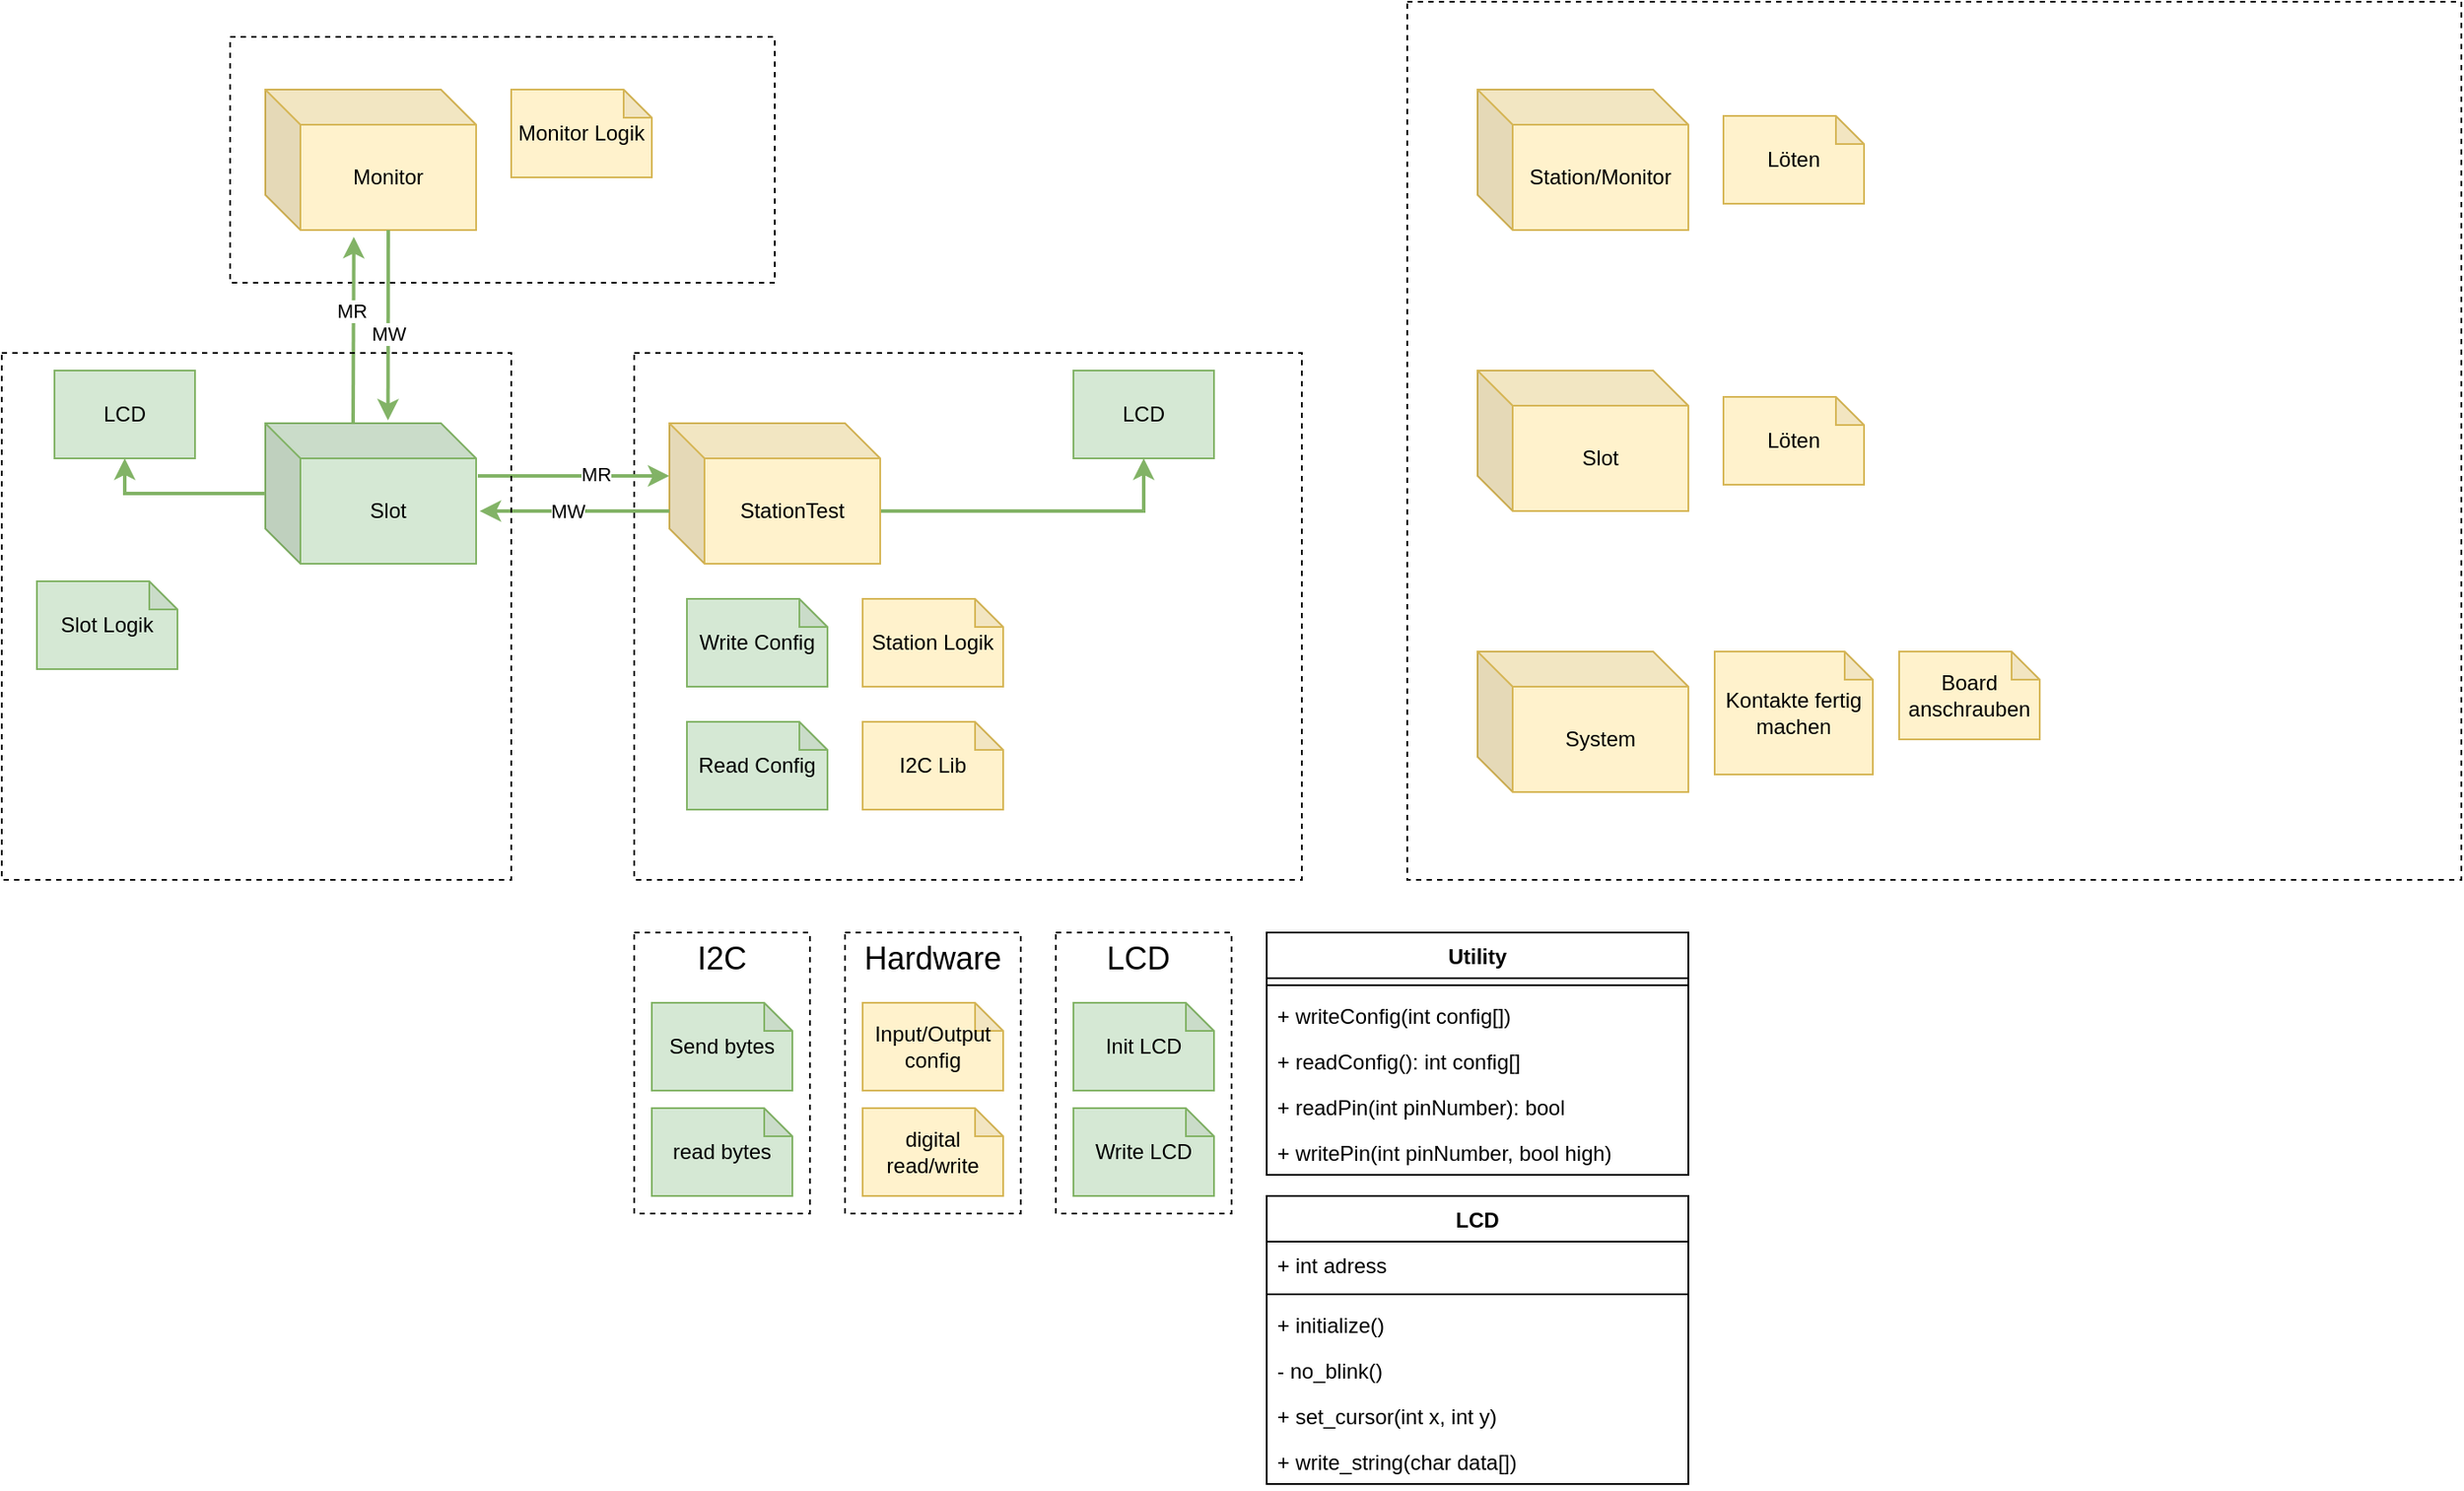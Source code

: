 <mxfile pages="2">
    <diagram id="bFDk07U98qY8neNTBVp-" name="Page-1">
        <mxGraphModel dx="455" dy="742" grid="1" gridSize="10" guides="1" tooltips="1" connect="1" arrows="1" fold="1" page="1" pageScale="1" pageWidth="827" pageHeight="1169" math="0" shadow="0">
            <root>
                <mxCell id="0"/>
                <mxCell id="1" parent="0"/>
                <mxCell id="PJulE_w-saJkIU31V3cU-42" value="" style="rounded=0;whiteSpace=wrap;html=1;dashed=1;strokeWidth=1;fillColor=none;" parent="1" vertex="1">
                    <mxGeometry x="330" y="50" width="310" height="140" as="geometry"/>
                </mxCell>
                <mxCell id="PJulE_w-saJkIU31V3cU-40" value="" style="rounded=0;whiteSpace=wrap;html=1;strokeWidth=1;fillColor=none;dashed=1;" parent="1" vertex="1">
                    <mxGeometry x="560" y="230" width="380" height="300" as="geometry"/>
                </mxCell>
                <mxCell id="PJulE_w-saJkIU31V3cU-32" style="edgeStyle=orthogonalEdgeStyle;rounded=0;orthogonalLoop=1;jettySize=auto;html=1;exitX=0;exitY=0;exitDx=120;exitDy=50;exitPerimeter=0;entryX=0.5;entryY=1;entryDx=0;entryDy=0;strokeWidth=2;fillColor=#d5e8d4;strokeColor=#82b366;" parent="1" source="PJulE_w-saJkIU31V3cU-11" target="PJulE_w-saJkIU31V3cU-31" edge="1">
                    <mxGeometry relative="1" as="geometry"/>
                </mxCell>
                <mxCell id="PJulE_w-saJkIU31V3cU-11" value="StationTest&lt;br&gt;" style="shape=cube;whiteSpace=wrap;html=1;boundedLbl=1;backgroundOutline=1;darkOpacity=0.05;darkOpacity2=0.1;strokeWidth=1;fillColor=#fff2cc;size=20;strokeColor=#d6b656;" parent="1" vertex="1">
                    <mxGeometry x="580" y="270" width="120" height="80" as="geometry"/>
                </mxCell>
                <mxCell id="PJulE_w-saJkIU31V3cU-36" style="edgeStyle=orthogonalEdgeStyle;rounded=0;orthogonalLoop=1;jettySize=auto;html=1;entryX=0.5;entryY=1;entryDx=0;entryDy=0;strokeWidth=2;fillColor=#d5e8d4;strokeColor=#82b366;" parent="1" source="PJulE_w-saJkIU31V3cU-19" target="PJulE_w-saJkIU31V3cU-35" edge="1">
                    <mxGeometry relative="1" as="geometry"/>
                </mxCell>
                <mxCell id="PJulE_w-saJkIU31V3cU-19" value="Slot" style="shape=cube;whiteSpace=wrap;html=1;boundedLbl=1;backgroundOutline=1;darkOpacity=0.05;darkOpacity2=0.1;strokeWidth=1;fillColor=#d5e8d4;size=20;strokeColor=#82b366;" parent="1" vertex="1">
                    <mxGeometry x="350" y="270" width="120" height="80" as="geometry"/>
                </mxCell>
                <mxCell id="PJulE_w-saJkIU31V3cU-20" value="Monitor" style="shape=cube;whiteSpace=wrap;html=1;boundedLbl=1;backgroundOutline=1;darkOpacity=0.05;darkOpacity2=0.1;strokeWidth=1;fillColor=#fff2cc;size=20;strokeColor=#d6b656;" parent="1" vertex="1">
                    <mxGeometry x="350" y="80" width="120" height="80" as="geometry"/>
                </mxCell>
                <mxCell id="PJulE_w-saJkIU31V3cU-21" value="" style="endArrow=classic;html=1;entryX=0;entryY=0;entryDx=0;entryDy=30;entryPerimeter=0;fillColor=#d5e8d4;strokeColor=#82b366;strokeWidth=2;startArrow=none;startFill=0;" parent="1" target="PJulE_w-saJkIU31V3cU-11" edge="1">
                    <mxGeometry width="50" height="50" relative="1" as="geometry">
                        <mxPoint x="471" y="300" as="sourcePoint"/>
                        <mxPoint x="560" y="270" as="targetPoint"/>
                    </mxGeometry>
                </mxCell>
                <mxCell id="PJulE_w-saJkIU31V3cU-23" value="&lt;div&gt;MR&lt;/div&gt;" style="edgeLabel;html=1;align=center;verticalAlign=middle;resizable=0;points=[];" parent="PJulE_w-saJkIU31V3cU-21" vertex="1" connectable="0">
                    <mxGeometry x="0.216" y="1" relative="1" as="geometry">
                        <mxPoint as="offset"/>
                    </mxGeometry>
                </mxCell>
                <mxCell id="PJulE_w-saJkIU31V3cU-22" value="" style="endArrow=classic;html=1;fillColor=#d5e8d4;strokeColor=#82b366;strokeWidth=2;" parent="1" edge="1">
                    <mxGeometry width="50" height="50" relative="1" as="geometry">
                        <mxPoint x="580" y="320" as="sourcePoint"/>
                        <mxPoint x="472" y="320" as="targetPoint"/>
                    </mxGeometry>
                </mxCell>
                <mxCell id="PJulE_w-saJkIU31V3cU-24" value="&lt;div&gt;MW&lt;/div&gt;" style="edgeLabel;html=1;align=center;verticalAlign=middle;resizable=0;points=[];" parent="PJulE_w-saJkIU31V3cU-22" vertex="1" connectable="0">
                    <mxGeometry x="0.083" relative="1" as="geometry">
                        <mxPoint as="offset"/>
                    </mxGeometry>
                </mxCell>
                <mxCell id="PJulE_w-saJkIU31V3cU-25" value="" style="endArrow=classic;html=1;entryX=0.42;entryY=1.048;entryDx=0;entryDy=0;entryPerimeter=0;fillColor=#d5e8d4;strokeColor=#82b366;strokeWidth=2;exitX=0;exitY=0;exitDx=50;exitDy=0;exitPerimeter=0;" parent="1" source="PJulE_w-saJkIU31V3cU-19" target="PJulE_w-saJkIU31V3cU-20" edge="1">
                    <mxGeometry width="50" height="50" relative="1" as="geometry">
                        <mxPoint x="339" y="200" as="sourcePoint"/>
                        <mxPoint x="488" y="200" as="targetPoint"/>
                    </mxGeometry>
                </mxCell>
                <mxCell id="PJulE_w-saJkIU31V3cU-26" value="&lt;div&gt;MR&lt;/div&gt;" style="edgeLabel;html=1;align=center;verticalAlign=middle;resizable=0;points=[];" parent="PJulE_w-saJkIU31V3cU-25" vertex="1" connectable="0">
                    <mxGeometry x="0.216" y="1" relative="1" as="geometry">
                        <mxPoint as="offset"/>
                    </mxGeometry>
                </mxCell>
                <mxCell id="PJulE_w-saJkIU31V3cU-27" value="" style="endArrow=classic;html=1;fillColor=#d5e8d4;strokeColor=#82b366;strokeWidth=2;entryX=0.582;entryY=-0.02;entryDx=0;entryDy=0;entryPerimeter=0;exitX=0;exitY=0;exitDx=70;exitDy=80;exitPerimeter=0;" parent="1" source="PJulE_w-saJkIU31V3cU-20" target="PJulE_w-saJkIU31V3cU-19" edge="1">
                    <mxGeometry width="50" height="50" relative="1" as="geometry">
                        <mxPoint x="488" y="210.288" as="sourcePoint"/>
                        <mxPoint x="340" y="211" as="targetPoint"/>
                    </mxGeometry>
                </mxCell>
                <mxCell id="PJulE_w-saJkIU31V3cU-28" value="&lt;div&gt;MW&lt;/div&gt;" style="edgeLabel;html=1;align=center;verticalAlign=middle;resizable=0;points=[];" parent="PJulE_w-saJkIU31V3cU-27" vertex="1" connectable="0">
                    <mxGeometry x="0.083" relative="1" as="geometry">
                        <mxPoint as="offset"/>
                    </mxGeometry>
                </mxCell>
                <mxCell id="PJulE_w-saJkIU31V3cU-29" value="Read Config" style="shape=note;whiteSpace=wrap;html=1;backgroundOutline=1;darkOpacity=0.05;strokeWidth=1;fillColor=#d5e8d4;strokeColor=#82b366;size=16;" parent="1" vertex="1">
                    <mxGeometry x="590" y="440" width="80" height="50" as="geometry"/>
                </mxCell>
                <mxCell id="PJulE_w-saJkIU31V3cU-30" value="Write Config" style="shape=note;whiteSpace=wrap;html=1;backgroundOutline=1;darkOpacity=0.05;strokeWidth=1;fillColor=#d5e8d4;strokeColor=#82b366;size=16;" parent="1" vertex="1">
                    <mxGeometry x="590" y="370" width="80" height="50" as="geometry"/>
                </mxCell>
                <mxCell id="PJulE_w-saJkIU31V3cU-31" value="LCD" style="rounded=0;whiteSpace=wrap;html=1;strokeWidth=1;fillColor=#d5e8d4;strokeColor=#82b366;" parent="1" vertex="1">
                    <mxGeometry x="810" y="240" width="80" height="50" as="geometry"/>
                </mxCell>
                <mxCell id="PJulE_w-saJkIU31V3cU-35" value="LCD" style="rounded=0;whiteSpace=wrap;html=1;strokeWidth=1;fillColor=#d5e8d4;strokeColor=#82b366;" parent="1" vertex="1">
                    <mxGeometry x="230" y="240" width="80" height="50" as="geometry"/>
                </mxCell>
                <mxCell id="PJulE_w-saJkIU31V3cU-41" value="" style="rounded=0;whiteSpace=wrap;html=1;dashed=1;strokeWidth=1;fillColor=none;" parent="1" vertex="1">
                    <mxGeometry x="200" y="230" width="290" height="300" as="geometry"/>
                </mxCell>
                <mxCell id="PJulE_w-saJkIU31V3cU-45" value="Slot Logik" style="shape=note;whiteSpace=wrap;html=1;backgroundOutline=1;darkOpacity=0.05;strokeWidth=1;fillColor=#d5e8d4;strokeColor=#82b366;size=16;" parent="1" vertex="1">
                    <mxGeometry x="220" y="360" width="80" height="50" as="geometry"/>
                </mxCell>
                <mxCell id="PJulE_w-saJkIU31V3cU-46" value="Station Logik" style="shape=note;whiteSpace=wrap;html=1;backgroundOutline=1;darkOpacity=0.05;strokeWidth=1;fillColor=#fff2cc;strokeColor=#d6b656;size=16;" parent="1" vertex="1">
                    <mxGeometry x="690" y="370" width="80" height="50" as="geometry"/>
                </mxCell>
                <mxCell id="PJulE_w-saJkIU31V3cU-47" value="&lt;div&gt;I2C Lib&lt;/div&gt;" style="shape=note;whiteSpace=wrap;html=1;backgroundOutline=1;darkOpacity=0.05;strokeWidth=1;fillColor=#fff2cc;strokeColor=#d6b656;size=16;" parent="1" vertex="1">
                    <mxGeometry x="690" y="440" width="80" height="50" as="geometry"/>
                </mxCell>
                <mxCell id="PJulE_w-saJkIU31V3cU-48" value="" style="rounded=0;whiteSpace=wrap;html=1;dashed=1;strokeWidth=1;fillColor=none;" parent="1" vertex="1">
                    <mxGeometry x="1000" y="30" width="600" height="500" as="geometry"/>
                </mxCell>
                <mxCell id="PJulE_w-saJkIU31V3cU-50" value="Station/Monitor" style="shape=cube;whiteSpace=wrap;html=1;boundedLbl=1;backgroundOutline=1;darkOpacity=0.05;darkOpacity2=0.1;strokeWidth=1;fillColor=#fff2cc;size=20;strokeColor=#d6b656;" parent="1" vertex="1">
                    <mxGeometry x="1040" y="80" width="120" height="80" as="geometry"/>
                </mxCell>
                <mxCell id="PJulE_w-saJkIU31V3cU-51" value="Slot" style="shape=cube;whiteSpace=wrap;html=1;boundedLbl=1;backgroundOutline=1;darkOpacity=0.05;darkOpacity2=0.1;strokeWidth=1;fillColor=#fff2cc;size=20;strokeColor=#d6b656;" parent="1" vertex="1">
                    <mxGeometry x="1040" y="240" width="120" height="80" as="geometry"/>
                </mxCell>
                <mxCell id="PJulE_w-saJkIU31V3cU-52" value="System" style="shape=cube;whiteSpace=wrap;html=1;boundedLbl=1;backgroundOutline=1;darkOpacity=0.05;darkOpacity2=0.1;strokeWidth=1;fillColor=#fff2cc;size=20;strokeColor=#d6b656;" parent="1" vertex="1">
                    <mxGeometry x="1040" y="400" width="120" height="80" as="geometry"/>
                </mxCell>
                <mxCell id="PJulE_w-saJkIU31V3cU-53" value="Löten" style="shape=note;whiteSpace=wrap;html=1;backgroundOutline=1;darkOpacity=0.05;strokeWidth=1;fillColor=#fff2cc;strokeColor=#d6b656;size=16;" parent="1" vertex="1">
                    <mxGeometry x="1180" y="95" width="80" height="50" as="geometry"/>
                </mxCell>
                <mxCell id="PJulE_w-saJkIU31V3cU-54" value="Löten" style="shape=note;whiteSpace=wrap;html=1;backgroundOutline=1;darkOpacity=0.05;strokeWidth=1;fillColor=#fff2cc;strokeColor=#d6b656;size=16;" parent="1" vertex="1">
                    <mxGeometry x="1180" y="255" width="80" height="50" as="geometry"/>
                </mxCell>
                <mxCell id="PJulE_w-saJkIU31V3cU-55" value="Kontakte fertig machen " style="shape=note;whiteSpace=wrap;html=1;backgroundOutline=1;darkOpacity=0.05;strokeWidth=1;fillColor=#fff2cc;strokeColor=#d6b656;size=16;" parent="1" vertex="1">
                    <mxGeometry x="1175" y="400" width="90" height="70" as="geometry"/>
                </mxCell>
                <mxCell id="PJulE_w-saJkIU31V3cU-56" value="Board anschrauben" style="shape=note;whiteSpace=wrap;html=1;backgroundOutline=1;darkOpacity=0.05;strokeWidth=1;fillColor=#fff2cc;strokeColor=#d6b656;size=16;" parent="1" vertex="1">
                    <mxGeometry x="1280" y="400" width="80" height="50" as="geometry"/>
                </mxCell>
                <mxCell id="bDiY2DhebX05T9cjeJEo-4" value="" style="rounded=0;whiteSpace=wrap;html=1;fillColor=none;dashed=1;" parent="1" vertex="1">
                    <mxGeometry x="560" y="560" width="100" height="160" as="geometry"/>
                </mxCell>
                <mxCell id="bDiY2DhebX05T9cjeJEo-8" value="Send bytes" style="shape=note;whiteSpace=wrap;html=1;backgroundOutline=1;darkOpacity=0.05;strokeWidth=1;fillColor=#d5e8d4;strokeColor=#82b366;size=16;" parent="1" vertex="1">
                    <mxGeometry x="570" y="600" width="80" height="50" as="geometry"/>
                </mxCell>
                <mxCell id="bDiY2DhebX05T9cjeJEo-9" value="read bytes" style="shape=note;whiteSpace=wrap;html=1;backgroundOutline=1;darkOpacity=0.05;strokeWidth=1;fillColor=#d5e8d4;strokeColor=#82b366;size=16;" parent="1" vertex="1">
                    <mxGeometry x="570" y="660" width="80" height="50" as="geometry"/>
                </mxCell>
                <mxCell id="bDiY2DhebX05T9cjeJEo-11" value="" style="rounded=0;whiteSpace=wrap;html=1;fillColor=none;dashed=1;" parent="1" vertex="1">
                    <mxGeometry x="680" y="560" width="100" height="160" as="geometry"/>
                </mxCell>
                <mxCell id="bDiY2DhebX05T9cjeJEo-12" value="Input/Output config" style="shape=note;whiteSpace=wrap;html=1;backgroundOutline=1;darkOpacity=0.05;strokeWidth=1;fillColor=#fff2cc;strokeColor=#d6b656;size=16;" parent="1" vertex="1">
                    <mxGeometry x="690" y="600" width="80" height="50" as="geometry"/>
                </mxCell>
                <mxCell id="bDiY2DhebX05T9cjeJEo-13" value="digital read/write" style="shape=note;whiteSpace=wrap;html=1;backgroundOutline=1;darkOpacity=0.05;strokeWidth=1;fillColor=#fff2cc;strokeColor=#d6b656;size=16;" parent="1" vertex="1">
                    <mxGeometry x="690" y="660" width="80" height="50" as="geometry"/>
                </mxCell>
                <mxCell id="bDiY2DhebX05T9cjeJEo-14" value="" style="rounded=0;whiteSpace=wrap;html=1;fillColor=none;dashed=1;" parent="1" vertex="1">
                    <mxGeometry x="800" y="560" width="100" height="160" as="geometry"/>
                </mxCell>
                <mxCell id="bDiY2DhebX05T9cjeJEo-15" value="Init LCD" style="shape=note;whiteSpace=wrap;html=1;backgroundOutline=1;darkOpacity=0.05;strokeWidth=1;fillColor=#d5e8d4;strokeColor=#82b366;size=16;" parent="1" vertex="1">
                    <mxGeometry x="810" y="600" width="80" height="50" as="geometry"/>
                </mxCell>
                <mxCell id="bDiY2DhebX05T9cjeJEo-16" value="Write LCD" style="shape=note;whiteSpace=wrap;html=1;backgroundOutline=1;darkOpacity=0.05;strokeWidth=1;fillColor=#d5e8d4;strokeColor=#82b366;size=16;" parent="1" vertex="1">
                    <mxGeometry x="810" y="660" width="80" height="50" as="geometry"/>
                </mxCell>
                <mxCell id="bDiY2DhebX05T9cjeJEo-17" value="I2C" style="text;html=1;strokeColor=none;fillColor=none;align=center;verticalAlign=middle;whiteSpace=wrap;rounded=0;dashed=1;fontSize=18;" parent="1" vertex="1">
                    <mxGeometry x="590" y="565" width="40" height="20" as="geometry"/>
                </mxCell>
                <mxCell id="bDiY2DhebX05T9cjeJEo-18" value="Hardware" style="text;html=1;strokeColor=none;fillColor=none;align=center;verticalAlign=middle;whiteSpace=wrap;rounded=0;dashed=1;fontSize=18;" parent="1" vertex="1">
                    <mxGeometry x="710" y="565" width="40" height="20" as="geometry"/>
                </mxCell>
                <mxCell id="bDiY2DhebX05T9cjeJEo-19" value="&lt;font style=&quot;font-size: 18px&quot;&gt;LCD&lt;/font&gt;" style="text;html=1;strokeColor=none;fillColor=none;align=center;verticalAlign=middle;whiteSpace=wrap;rounded=0;dashed=1;" parent="1" vertex="1">
                    <mxGeometry x="827" y="565" width="40" height="20" as="geometry"/>
                </mxCell>
                <mxCell id="12" value="Utility" style="swimlane;fontStyle=1;align=center;verticalAlign=top;childLayout=stackLayout;horizontal=1;startSize=26;horizontalStack=0;resizeParent=1;resizeParentMax=0;resizeLast=0;collapsible=1;marginBottom=0;" parent="1" vertex="1">
                    <mxGeometry x="920" y="560" width="240" height="138" as="geometry">
                        <mxRectangle x="930" y="540" width="100" height="26" as="alternateBounds"/>
                    </mxGeometry>
                </mxCell>
                <mxCell id="14" value="" style="line;strokeWidth=1;fillColor=none;align=left;verticalAlign=middle;spacingTop=-1;spacingLeft=3;spacingRight=3;rotatable=0;labelPosition=right;points=[];portConstraint=eastwest;" parent="12" vertex="1">
                    <mxGeometry y="26" width="240" height="8" as="geometry"/>
                </mxCell>
                <mxCell id="15" value="+ writeConfig(int config[])" style="text;strokeColor=none;fillColor=none;align=left;verticalAlign=top;spacingLeft=4;spacingRight=4;overflow=hidden;rotatable=0;points=[[0,0.5],[1,0.5]];portConstraint=eastwest;" parent="12" vertex="1">
                    <mxGeometry y="34" width="240" height="26" as="geometry"/>
                </mxCell>
                <mxCell id="17" value="+ readConfig(): int config[]" style="text;strokeColor=none;fillColor=none;align=left;verticalAlign=top;spacingLeft=4;spacingRight=4;overflow=hidden;rotatable=0;points=[[0,0.5],[1,0.5]];portConstraint=eastwest;" parent="12" vertex="1">
                    <mxGeometry y="60" width="240" height="26" as="geometry"/>
                </mxCell>
                <mxCell id="18" value="+ readPin(int pinNumber): bool" style="text;strokeColor=none;fillColor=none;align=left;verticalAlign=top;spacingLeft=4;spacingRight=4;overflow=hidden;rotatable=0;points=[[0,0.5],[1,0.5]];portConstraint=eastwest;" parent="12" vertex="1">
                    <mxGeometry y="86" width="240" height="26" as="geometry"/>
                </mxCell>
                <mxCell id="19" value="+ writePin(int pinNumber, bool high)" style="text;strokeColor=none;fillColor=none;align=left;verticalAlign=top;spacingLeft=4;spacingRight=4;overflow=hidden;rotatable=0;points=[[0,0.5],[1,0.5]];portConstraint=eastwest;" parent="12" vertex="1">
                    <mxGeometry y="112" width="240" height="26" as="geometry"/>
                </mxCell>
                <mxCell id="20" value="LCD" style="swimlane;fontStyle=1;align=center;verticalAlign=top;childLayout=stackLayout;horizontal=1;startSize=26;horizontalStack=0;resizeParent=1;resizeParentMax=0;resizeLast=0;collapsible=1;marginBottom=0;" parent="1" vertex="1">
                    <mxGeometry x="920" y="710" width="240" height="164" as="geometry">
                        <mxRectangle x="930" y="540" width="100" height="26" as="alternateBounds"/>
                    </mxGeometry>
                </mxCell>
                <mxCell id="22" value="+ int adress" style="text;strokeColor=none;fillColor=none;align=left;verticalAlign=top;spacingLeft=4;spacingRight=4;overflow=hidden;rotatable=0;points=[[0,0.5],[1,0.5]];portConstraint=eastwest;" parent="20" vertex="1">
                    <mxGeometry y="26" width="240" height="26" as="geometry"/>
                </mxCell>
                <mxCell id="21" value="" style="line;strokeWidth=1;fillColor=none;align=left;verticalAlign=middle;spacingTop=-1;spacingLeft=3;spacingRight=3;rotatable=0;labelPosition=right;points=[];portConstraint=eastwest;" parent="20" vertex="1">
                    <mxGeometry y="52" width="240" height="8" as="geometry"/>
                </mxCell>
                <mxCell id="23" value="+ initialize()" style="text;strokeColor=none;fillColor=none;align=left;verticalAlign=top;spacingLeft=4;spacingRight=4;overflow=hidden;rotatable=0;points=[[0,0.5],[1,0.5]];portConstraint=eastwest;" parent="20" vertex="1">
                    <mxGeometry y="60" width="240" height="26" as="geometry"/>
                </mxCell>
                <mxCell id="24" value="- no_blink()" style="text;strokeColor=none;fillColor=none;align=left;verticalAlign=top;spacingLeft=4;spacingRight=4;overflow=hidden;rotatable=0;points=[[0,0.5],[1,0.5]];portConstraint=eastwest;" parent="20" vertex="1">
                    <mxGeometry y="86" width="240" height="26" as="geometry"/>
                </mxCell>
                <mxCell id="25" value="+ set_cursor(int x, int y)" style="text;strokeColor=none;fillColor=none;align=left;verticalAlign=top;spacingLeft=4;spacingRight=4;overflow=hidden;rotatable=0;points=[[0,0.5],[1,0.5]];portConstraint=eastwest;" parent="20" vertex="1">
                    <mxGeometry y="112" width="240" height="26" as="geometry"/>
                </mxCell>
                <mxCell id="26" value="+ write_string(char data[])" style="text;strokeColor=none;fillColor=none;align=left;verticalAlign=top;spacingLeft=4;spacingRight=4;overflow=hidden;rotatable=0;points=[[0,0.5],[1,0.5]];portConstraint=eastwest;" parent="20" vertex="1">
                    <mxGeometry y="138" width="240" height="26" as="geometry"/>
                </mxCell>
                <mxCell id="28" value="Monitor Logik" style="shape=note;whiteSpace=wrap;html=1;backgroundOutline=1;darkOpacity=0.05;strokeWidth=1;fillColor=#fff2cc;strokeColor=#d6b656;size=16;" parent="1" vertex="1">
                    <mxGeometry x="490" y="80" width="80" height="50" as="geometry"/>
                </mxCell>
            </root>
        </mxGraphModel>
    </diagram>
    <diagram id="66Ul_R-QE19N8rNP-C88" name="PAP">
        &#xa;
        <mxGraphModel dx="1254" dy="2069" grid="1" gridSize="10" guides="1" tooltips="1" connect="1" arrows="1" fold="1" page="1" pageScale="1" pageWidth="827" pageHeight="1169" math="0" shadow="0">
            &#xa;
            <root>
                &#xa;
                <mxCell id="4UdbsYiw1NfuUuC8VVJh-0"/>
                &#xa;
                <mxCell id="4UdbsYiw1NfuUuC8VVJh-1" parent="4UdbsYiw1NfuUuC8VVJh-0"/>
                &#xa;
                <mxCell id="4UdbsYiw1NfuUuC8VVJh-48" style="edgeStyle=orthogonalEdgeStyle;rounded=0;orthogonalLoop=1;jettySize=auto;html=1;entryX=0.285;entryY=0.19;entryDx=0;entryDy=0;entryPerimeter=0;" parent="4UdbsYiw1NfuUuC8VVJh-1" source="4UdbsYiw1NfuUuC8VVJh-35" target="4UdbsYiw1NfuUuC8VVJh-3" edge="1">
                    &#xa;
                    <mxGeometry relative="1" as="geometry">
                        &#xa;
                        <mxPoint x="20" y="10" as="targetPoint"/>
                        &#xa;
                        <Array as="points">
                            &#xa;
                            <mxPoint x="30" y="980"/>
                            &#xa;
                            <mxPoint x="30" y="20"/>
                            &#xa;
                            <mxPoint x="178" y="20"/>
                            &#xa;
                        </Array>
                        &#xa;
                    </mxGeometry>
                    &#xa;
                </mxCell>
                &#xa;
                <mxCell id="4UdbsYiw1NfuUuC8VVJh-4" value="" style="edgeStyle=orthogonalEdgeStyle;rounded=0;orthogonalLoop=1;jettySize=auto;html=1;" parent="4UdbsYiw1NfuUuC8VVJh-1" source="4UdbsYiw1NfuUuC8VVJh-2" target="4UdbsYiw1NfuUuC8VVJh-3" edge="1">
                    &#xa;
                    <mxGeometry relative="1" as="geometry"/>
                    &#xa;
                </mxCell>
                &#xa;
                <mxCell id="4UdbsYiw1NfuUuC8VVJh-2" value="" style="strokeWidth=2;html=1;shape=mxgraph.flowchart.start_2;whiteSpace=wrap;" parent="4UdbsYiw1NfuUuC8VVJh-1" vertex="1">
                    &#xa;
                    <mxGeometry x="40" y="40" width="50" height="50" as="geometry"/>
                    &#xa;
                </mxCell>
                &#xa;
                <mxCell id="4UdbsYiw1NfuUuC8VVJh-38" style="edgeStyle=orthogonalEdgeStyle;rounded=0;orthogonalLoop=1;jettySize=auto;html=1;entryX=0.5;entryY=0;entryDx=0;entryDy=0;" parent="4UdbsYiw1NfuUuC8VVJh-1" source="4UdbsYiw1NfuUuC8VVJh-3" target="4UdbsYiw1NfuUuC8VVJh-37" edge="1">
                    &#xa;
                    <mxGeometry relative="1" as="geometry"/>
                    &#xa;
                </mxCell>
                &#xa;
                <mxCell id="4UdbsYiw1NfuUuC8VVJh-40" value="Ja" style="edgeLabel;html=1;align=center;verticalAlign=middle;resizable=0;points=[];" parent="4UdbsYiw1NfuUuC8VVJh-38" vertex="1" connectable="0">
                    &#xa;
                    <mxGeometry x="0.297" y="1" relative="1" as="geometry">
                        &#xa;
                        <mxPoint as="offset"/>
                        &#xa;
                    </mxGeometry>
                    &#xa;
                </mxCell>
                &#xa;
                <mxCell id="4UdbsYiw1NfuUuC8VVJh-43" style="edgeStyle=orthogonalEdgeStyle;rounded=0;orthogonalLoop=1;jettySize=auto;html=1;entryX=0;entryY=0.583;entryDx=0;entryDy=0;entryPerimeter=0;" parent="4UdbsYiw1NfuUuC8VVJh-1" source="4UdbsYiw1NfuUuC8VVJh-3" target="4UdbsYiw1NfuUuC8VVJh-41" edge="1">
                    &#xa;
                    <mxGeometry relative="1" as="geometry"/>
                    &#xa;
                </mxCell>
                &#xa;
                <mxCell id="4UdbsYiw1NfuUuC8VVJh-44" value="Nein" style="edgeLabel;html=1;align=center;verticalAlign=middle;resizable=0;points=[];" parent="4UdbsYiw1NfuUuC8VVJh-43" vertex="1" connectable="0">
                    &#xa;
                    <mxGeometry x="-0.2" relative="1" as="geometry">
                        &#xa;
                        <mxPoint as="offset"/>
                        &#xa;
                    </mxGeometry>
                    &#xa;
                </mxCell>
                &#xa;
                <mxCell id="4UdbsYiw1NfuUuC8VVJh-3" value="Slot verfügbar?" style="rhombus;whiteSpace=wrap;html=1;strokeWidth=2;rounded=1;" parent="4UdbsYiw1NfuUuC8VVJh-1" vertex="1">
                    &#xa;
                    <mxGeometry x="155" y="25" width="80" height="80" as="geometry"/>
                    &#xa;
                </mxCell>
                &#xa;
                <mxCell id="4UdbsYiw1NfuUuC8VVJh-12" value="" style="edgeStyle=orthogonalEdgeStyle;rounded=0;orthogonalLoop=1;jettySize=auto;html=1;" parent="4UdbsYiw1NfuUuC8VVJh-1" source="4UdbsYiw1NfuUuC8VVJh-5" target="4UdbsYiw1NfuUuC8VVJh-11" edge="1">
                    &#xa;
                    <mxGeometry relative="1" as="geometry"/>
                    &#xa;
                </mxCell>
                &#xa;
                <mxCell id="4UdbsYiw1NfuUuC8VVJh-5" value="Config lesen" style="whiteSpace=wrap;html=1;strokeWidth=2;rounded=1;" parent="4UdbsYiw1NfuUuC8VVJh-1" vertex="1">
                    &#xa;
                    <mxGeometry x="135" y="210" width="120" height="60" as="geometry"/>
                    &#xa;
                </mxCell>
                &#xa;
                <mxCell id="4UdbsYiw1NfuUuC8VVJh-14" style="edgeStyle=orthogonalEdgeStyle;rounded=0;orthogonalLoop=1;jettySize=auto;html=1;exitX=0;exitY=0.5;exitDx=0;exitDy=0;entryX=1;entryY=0.5;entryDx=0;entryDy=0;entryPerimeter=0;" parent="4UdbsYiw1NfuUuC8VVJh-1" source="4UdbsYiw1NfuUuC8VVJh-11" target="4UdbsYiw1NfuUuC8VVJh-13" edge="1">
                    &#xa;
                    <mxGeometry relative="1" as="geometry">
                        &#xa;
                        <Array as="points">
                            &#xa;
                            <mxPoint x="150" y="330"/>
                            &#xa;
                            <mxPoint x="150" y="330"/>
                            &#xa;
                        </Array>
                        &#xa;
                    </mxGeometry>
                    &#xa;
                </mxCell>
                &#xa;
                <mxCell id="4UdbsYiw1NfuUuC8VVJh-15" value="Nein" style="edgeLabel;html=1;align=center;verticalAlign=middle;resizable=0;points=[];" parent="4UdbsYiw1NfuUuC8VVJh-14" vertex="1" connectable="0">
                    &#xa;
                    <mxGeometry x="-0.234" y="-2" relative="1" as="geometry">
                        &#xa;
                        <mxPoint x="-3.29" y="1.98" as="offset"/>
                        &#xa;
                    </mxGeometry>
                    &#xa;
                </mxCell>
                &#xa;
                <mxCell id="4UdbsYiw1NfuUuC8VVJh-46" style="edgeStyle=orthogonalEdgeStyle;rounded=0;orthogonalLoop=1;jettySize=auto;html=1;" parent="4UdbsYiw1NfuUuC8VVJh-1" source="4UdbsYiw1NfuUuC8VVJh-11" target="4UdbsYiw1NfuUuC8VVJh-20" edge="1">
                    &#xa;
                    <mxGeometry relative="1" as="geometry">
                        &#xa;
                        <Array as="points">
                            &#xa;
                            <mxPoint x="195" y="380"/>
                            &#xa;
                            <mxPoint x="195" y="380"/>
                            &#xa;
                        </Array>
                        &#xa;
                    </mxGeometry>
                    &#xa;
                </mxCell>
                &#xa;
                <mxCell id="4UdbsYiw1NfuUuC8VVJh-47" value="Ja" style="edgeLabel;html=1;align=center;verticalAlign=middle;resizable=0;points=[];" parent="4UdbsYiw1NfuUuC8VVJh-46" vertex="1" connectable="0">
                    &#xa;
                    <mxGeometry x="0.19" y="1" relative="1" as="geometry">
                        &#xa;
                        <mxPoint x="-1" y="-3.81" as="offset"/>
                        &#xa;
                    </mxGeometry>
                    &#xa;
                </mxCell>
                &#xa;
                <mxCell id="4UdbsYiw1NfuUuC8VVJh-11" value="Inhalt ok?" style="rhombus;whiteSpace=wrap;html=1;rounded=1;strokeWidth=2;" parent="4UdbsYiw1NfuUuC8VVJh-1" vertex="1">
                    &#xa;
                    <mxGeometry x="155" y="290" width="80" height="80" as="geometry"/>
                    &#xa;
                </mxCell>
                &#xa;
                <mxCell id="4UdbsYiw1NfuUuC8VVJh-13" value="Reset" style="strokeWidth=2;html=1;shape=mxgraph.flowchart.terminator;whiteSpace=wrap;rounded=1;fillColor=#f8cecc;strokeColor=#b85450;" parent="4UdbsYiw1NfuUuC8VVJh-1" vertex="1">
                    &#xa;
                    <mxGeometry x="15" y="305" width="83.33" height="50" as="geometry"/>
                    &#xa;
                </mxCell>
                &#xa;
                <mxCell id="4UdbsYiw1NfuUuC8VVJh-22" value="" style="edgeStyle=orthogonalEdgeStyle;rounded=0;orthogonalLoop=1;jettySize=auto;html=1;" parent="4UdbsYiw1NfuUuC8VVJh-1" source="4UdbsYiw1NfuUuC8VVJh-20" target="4UdbsYiw1NfuUuC8VVJh-21" edge="1">
                    &#xa;
                    <mxGeometry relative="1" as="geometry"/>
                    &#xa;
                </mxCell>
                &#xa;
                <mxCell id="4UdbsYiw1NfuUuC8VVJh-23" value="Ja" style="edgeLabel;html=1;align=center;verticalAlign=middle;resizable=0;points=[];" parent="4UdbsYiw1NfuUuC8VVJh-22" vertex="1" connectable="0">
                    &#xa;
                    <mxGeometry x="-0.293" y="1" relative="1" as="geometry">
                        &#xa;
                        <mxPoint as="offset"/>
                        &#xa;
                    </mxGeometry>
                    &#xa;
                </mxCell>
                &#xa;
                <mxCell id="4UdbsYiw1NfuUuC8VVJh-82" value="" style="edgeStyle=orthogonalEdgeStyle;rounded=0;orthogonalLoop=1;jettySize=auto;html=1;fontSize=12;" parent="4UdbsYiw1NfuUuC8VVJh-1" source="4UdbsYiw1NfuUuC8VVJh-20" target="4UdbsYiw1NfuUuC8VVJh-81" edge="1">
                    &#xa;
                    <mxGeometry relative="1" as="geometry"/>
                    &#xa;
                </mxCell>
                &#xa;
                <mxCell id="4UdbsYiw1NfuUuC8VVJh-83" value="Nein" style="edgeLabel;html=1;align=center;verticalAlign=middle;resizable=0;points=[];fontSize=12;" parent="4UdbsYiw1NfuUuC8VVJh-82" vertex="1" connectable="0">
                    &#xa;
                    <mxGeometry x="-0.143" y="-1" relative="1" as="geometry">
                        &#xa;
                        <mxPoint as="offset"/>
                        &#xa;
                    </mxGeometry>
                    &#xa;
                </mxCell>
                &#xa;
                <mxCell id="4UdbsYiw1NfuUuC8VVJh-20" value="Slot belegt?" style="rhombus;whiteSpace=wrap;html=1;rounded=1;strokeWidth=2;" parent="4UdbsYiw1NfuUuC8VVJh-1" vertex="1">
                    &#xa;
                    <mxGeometry x="155" y="410" width="80" height="80" as="geometry"/>
                    &#xa;
                </mxCell>
                &#xa;
                <mxCell id="4UdbsYiw1NfuUuC8VVJh-25" value="" style="edgeStyle=orthogonalEdgeStyle;rounded=0;orthogonalLoop=1;jettySize=auto;html=1;" parent="4UdbsYiw1NfuUuC8VVJh-1" source="4UdbsYiw1NfuUuC8VVJh-21" target="4UdbsYiw1NfuUuC8VVJh-24" edge="1">
                    &#xa;
                    <mxGeometry relative="1" as="geometry"/>
                    &#xa;
                </mxCell>
                &#xa;
                <mxCell id="4UdbsYiw1NfuUuC8VVJh-26" value="Ja" style="edgeLabel;html=1;align=center;verticalAlign=middle;resizable=0;points=[];" parent="4UdbsYiw1NfuUuC8VVJh-25" vertex="1" connectable="0">
                    &#xa;
                    <mxGeometry x="-0.252" y="-2" relative="1" as="geometry">
                        &#xa;
                        <mxPoint as="offset"/>
                        &#xa;
                    </mxGeometry>
                    &#xa;
                </mxCell>
                &#xa;
                <mxCell id="4UdbsYiw1NfuUuC8VVJh-54" value="" style="edgeStyle=orthogonalEdgeStyle;rounded=0;orthogonalLoop=1;jettySize=auto;html=1;" parent="4UdbsYiw1NfuUuC8VVJh-1" source="4UdbsYiw1NfuUuC8VVJh-21" target="4UdbsYiw1NfuUuC8VVJh-53" edge="1">
                    &#xa;
                    <mxGeometry relative="1" as="geometry"/>
                    &#xa;
                </mxCell>
                &#xa;
                <mxCell id="4UdbsYiw1NfuUuC8VVJh-55" value="Nein" style="edgeLabel;html=1;align=center;verticalAlign=middle;resizable=0;points=[];" parent="4UdbsYiw1NfuUuC8VVJh-54" vertex="1" connectable="0">
                    &#xa;
                    <mxGeometry x="-0.126" y="1" relative="1" as="geometry">
                        &#xa;
                        <mxPoint as="offset"/>
                        &#xa;
                    </mxGeometry>
                    &#xa;
                </mxCell>
                &#xa;
                <mxCell id="4UdbsYiw1NfuUuC8VVJh-21" value="Für mich?" style="rhombus;whiteSpace=wrap;html=1;rounded=1;strokeWidth=2;" parent="4UdbsYiw1NfuUuC8VVJh-1" vertex="1">
                    &#xa;
                    <mxGeometry x="155" y="530" width="80" height="80" as="geometry"/>
                    &#xa;
                </mxCell>
                &#xa;
                <mxCell id="4UdbsYiw1NfuUuC8VVJh-31" value="" style="edgeStyle=orthogonalEdgeStyle;rounded=0;orthogonalLoop=1;jettySize=auto;html=1;" parent="4UdbsYiw1NfuUuC8VVJh-1" source="4UdbsYiw1NfuUuC8VVJh-24" target="4UdbsYiw1NfuUuC8VVJh-30" edge="1">
                    &#xa;
                    <mxGeometry relative="1" as="geometry"/>
                    &#xa;
                </mxCell>
                &#xa;
                <mxCell id="4UdbsYiw1NfuUuC8VVJh-32" value="Ja" style="edgeLabel;html=1;align=center;verticalAlign=middle;resizable=0;points=[];" parent="4UdbsYiw1NfuUuC8VVJh-31" vertex="1" connectable="0">
                    &#xa;
                    <mxGeometry x="-0.192" relative="1" as="geometry">
                        &#xa;
                        <mxPoint as="offset"/>
                        &#xa;
                    </mxGeometry>
                    &#xa;
                </mxCell>
                &#xa;
                <mxCell id="4UdbsYiw1NfuUuC8VVJh-50" value="" style="edgeStyle=orthogonalEdgeStyle;rounded=0;orthogonalLoop=1;jettySize=auto;html=1;" parent="4UdbsYiw1NfuUuC8VVJh-1" source="4UdbsYiw1NfuUuC8VVJh-24" target="4UdbsYiw1NfuUuC8VVJh-49" edge="1">
                    &#xa;
                    <mxGeometry relative="1" as="geometry"/>
                    &#xa;
                </mxCell>
                &#xa;
                <mxCell id="4UdbsYiw1NfuUuC8VVJh-52" value="Nein" style="edgeLabel;html=1;align=center;verticalAlign=middle;resizable=0;points=[];" parent="4UdbsYiw1NfuUuC8VVJh-50" vertex="1" connectable="0">
                    &#xa;
                    <mxGeometry x="-0.342" y="1" relative="1" as="geometry">
                        &#xa;
                        <mxPoint x="5.2" y="1" as="offset"/>
                        &#xa;
                    </mxGeometry>
                    &#xa;
                </mxCell>
                &#xa;
                <mxCell id="4UdbsYiw1NfuUuC8VVJh-24" value="Passt der Block?" style="rhombus;whiteSpace=wrap;html=1;rounded=1;strokeWidth=2;" parent="4UdbsYiw1NfuUuC8VVJh-1" vertex="1">
                    &#xa;
                    <mxGeometry x="155" y="650" width="80" height="80" as="geometry"/>
                    &#xa;
                </mxCell>
                &#xa;
                <mxCell id="4UdbsYiw1NfuUuC8VVJh-34" value="" style="edgeStyle=orthogonalEdgeStyle;rounded=0;orthogonalLoop=1;jettySize=auto;html=1;" parent="4UdbsYiw1NfuUuC8VVJh-1" source="4UdbsYiw1NfuUuC8VVJh-30" target="4UdbsYiw1NfuUuC8VVJh-33" edge="1">
                    &#xa;
                    <mxGeometry relative="1" as="geometry"/>
                    &#xa;
                </mxCell>
                &#xa;
                <mxCell id="4UdbsYiw1NfuUuC8VVJh-30" value="Daten vom Slot auf Stack KOPIERT" style="whiteSpace=wrap;html=1;rounded=1;strokeWidth=2;" parent="4UdbsYiw1NfuUuC8VVJh-1" vertex="1">
                    &#xa;
                    <mxGeometry x="135" y="770" width="120" height="60" as="geometry"/>
                    &#xa;
                </mxCell>
                &#xa;
                <mxCell id="4UdbsYiw1NfuUuC8VVJh-36" value="" style="edgeStyle=orthogonalEdgeStyle;rounded=0;orthogonalLoop=1;jettySize=auto;html=1;" parent="4UdbsYiw1NfuUuC8VVJh-1" source="4UdbsYiw1NfuUuC8VVJh-33" target="4UdbsYiw1NfuUuC8VVJh-35" edge="1">
                    &#xa;
                    <mxGeometry relative="1" as="geometry"/>
                    &#xa;
                </mxCell>
                &#xa;
                <mxCell id="4UdbsYiw1NfuUuC8VVJh-33" value="Antwort-Bit auf ACCEPTED" style="whiteSpace=wrap;html=1;rounded=1;strokeWidth=2;" parent="4UdbsYiw1NfuUuC8VVJh-1" vertex="1">
                    &#xa;
                    <mxGeometry x="135" y="860" width="120" height="60" as="geometry"/>
                    &#xa;
                </mxCell>
                &#xa;
                <mxCell id="4UdbsYiw1NfuUuC8VVJh-35" value="Config auf Slot schreiben" style="whiteSpace=wrap;html=1;rounded=1;strokeWidth=2;" parent="4UdbsYiw1NfuUuC8VVJh-1" vertex="1">
                    &#xa;
                    <mxGeometry x="135" y="950" width="120" height="60" as="geometry"/>
                    &#xa;
                </mxCell>
                &#xa;
                <mxCell id="4UdbsYiw1NfuUuC8VVJh-39" style="edgeStyle=orthogonalEdgeStyle;rounded=0;orthogonalLoop=1;jettySize=auto;html=1;entryX=0.5;entryY=0;entryDx=0;entryDy=0;" parent="4UdbsYiw1NfuUuC8VVJh-1" source="4UdbsYiw1NfuUuC8VVJh-37" target="4UdbsYiw1NfuUuC8VVJh-5" edge="1">
                    &#xa;
                    <mxGeometry relative="1" as="geometry"/>
                    &#xa;
                </mxCell>
                &#xa;
                <mxCell id="4UdbsYiw1NfuUuC8VVJh-37" value="Slot flag setzen" style="whiteSpace=wrap;html=1;strokeWidth=2;rounded=1;" parent="4UdbsYiw1NfuUuC8VVJh-1" vertex="1">
                    &#xa;
                    <mxGeometry x="135" y="130" width="120" height="60" as="geometry"/>
                    &#xa;
                </mxCell>
                &#xa;
                <mxCell id="4UdbsYiw1NfuUuC8VVJh-45" style="edgeStyle=orthogonalEdgeStyle;rounded=0;orthogonalLoop=1;jettySize=auto;html=1;entryX=0.5;entryY=0;entryDx=0;entryDy=0;" parent="4UdbsYiw1NfuUuC8VVJh-1" source="4UdbsYiw1NfuUuC8VVJh-41" target="4UdbsYiw1NfuUuC8VVJh-3" edge="1">
                    &#xa;
                    <mxGeometry relative="1" as="geometry">
                        &#xa;
                        <Array as="points">
                            &#xa;
                            <mxPoint x="340" y="5"/>
                            &#xa;
                            <mxPoint x="195" y="5"/>
                            &#xa;
                        </Array>
                        &#xa;
                    </mxGeometry>
                    &#xa;
                </mxCell>
                &#xa;
                <mxCell id="4UdbsYiw1NfuUuC8VVJh-41" value="Slot flag clear" style="whiteSpace=wrap;html=1;strokeWidth=2;rounded=1;" parent="4UdbsYiw1NfuUuC8VVJh-1" vertex="1">
                    &#xa;
                    <mxGeometry x="280" y="30" width="120" height="60" as="geometry"/>
                    &#xa;
                </mxCell>
                &#xa;
                <mxCell id="4UdbsYiw1NfuUuC8VVJh-51" style="edgeStyle=orthogonalEdgeStyle;rounded=0;orthogonalLoop=1;jettySize=auto;html=1;entryX=1;entryY=0.5;entryDx=0;entryDy=0;" parent="4UdbsYiw1NfuUuC8VVJh-1" source="4UdbsYiw1NfuUuC8VVJh-49" target="4UdbsYiw1NfuUuC8VVJh-35" edge="1">
                    &#xa;
                    <mxGeometry relative="1" as="geometry">
                        &#xa;
                        <Array as="points">
                            &#xa;
                            <mxPoint x="340" y="980"/>
                            &#xa;
                        </Array>
                        &#xa;
                    </mxGeometry>
                    &#xa;
                </mxCell>
                &#xa;
                <mxCell id="4UdbsYiw1NfuUuC8VVJh-49" value="Antwort-Bit auf REJECTED" style="whiteSpace=wrap;html=1;rounded=1;strokeWidth=2;" parent="4UdbsYiw1NfuUuC8VVJh-1" vertex="1">
                    &#xa;
                    <mxGeometry x="280" y="660" width="120" height="60" as="geometry"/>
                    &#xa;
                </mxCell>
                &#xa;
                <mxCell id="4UdbsYiw1NfuUuC8VVJh-57" value="" style="edgeStyle=orthogonalEdgeStyle;rounded=0;orthogonalLoop=1;jettySize=auto;html=1;" parent="4UdbsYiw1NfuUuC8VVJh-1" source="4UdbsYiw1NfuUuC8VVJh-53" target="4UdbsYiw1NfuUuC8VVJh-56" edge="1">
                    &#xa;
                    <mxGeometry relative="1" as="geometry"/>
                    &#xa;
                </mxCell>
                &#xa;
                <mxCell id="4UdbsYiw1NfuUuC8VVJh-58" value="Ja" style="edgeLabel;html=1;align=center;verticalAlign=middle;resizable=0;points=[];" parent="4UdbsYiw1NfuUuC8VVJh-57" vertex="1" connectable="0">
                    &#xa;
                    <mxGeometry x="-0.207" relative="1" as="geometry">
                        &#xa;
                        <mxPoint as="offset"/>
                        &#xa;
                    </mxGeometry>
                    &#xa;
                </mxCell>
                &#xa;
                <mxCell id="4UdbsYiw1NfuUuC8VVJh-80" style="edgeStyle=orthogonalEdgeStyle;rounded=0;orthogonalLoop=1;jettySize=auto;html=1;exitX=0.5;exitY=1;exitDx=0;exitDy=0;entryX=0;entryY=0.5;entryDx=0;entryDy=0;entryPerimeter=0;fontSize=12;" parent="4UdbsYiw1NfuUuC8VVJh-1" source="4UdbsYiw1NfuUuC8VVJh-53" target="4UdbsYiw1NfuUuC8VVJh-79" edge="1">
                    &#xa;
                    <mxGeometry relative="1" as="geometry">
                        &#xa;
                        <Array as="points">
                            &#xa;
                            <mxPoint x="330" y="635"/>
                            &#xa;
                        </Array>
                        &#xa;
                    </mxGeometry>
                    &#xa;
                </mxCell>
                &#xa;
                <mxCell id="4UdbsYiw1NfuUuC8VVJh-92" value="Nein" style="edgeLabel;html=1;align=center;verticalAlign=middle;resizable=0;points=[];fontSize=12;" parent="4UdbsYiw1NfuUuC8VVJh-80" vertex="1" connectable="0">
                    &#xa;
                    <mxGeometry x="-0.737" relative="1" as="geometry">
                        &#xa;
                        <mxPoint y="2.67" as="offset"/>
                        &#xa;
                    </mxGeometry>
                    &#xa;
                </mxCell>
                &#xa;
                <mxCell id="4UdbsYiw1NfuUuC8VVJh-53" value="War ich Sender?" style="rhombus;whiteSpace=wrap;html=1;rounded=1;strokeWidth=2;" parent="4UdbsYiw1NfuUuC8VVJh-1" vertex="1">
                    &#xa;
                    <mxGeometry x="290" y="530" width="80" height="80" as="geometry"/>
                    &#xa;
                </mxCell>
                &#xa;
                <mxCell id="4UdbsYiw1NfuUuC8VVJh-60" value="" style="edgeStyle=orthogonalEdgeStyle;rounded=0;orthogonalLoop=1;jettySize=auto;html=1;fontSize=9;" parent="4UdbsYiw1NfuUuC8VVJh-1" source="4UdbsYiw1NfuUuC8VVJh-56" target="4UdbsYiw1NfuUuC8VVJh-59" edge="1">
                    &#xa;
                    <mxGeometry relative="1" as="geometry"/>
                    &#xa;
                </mxCell>
                &#xa;
                <mxCell id="4UdbsYiw1NfuUuC8VVJh-61" value="Ja" style="edgeLabel;html=1;align=center;verticalAlign=middle;resizable=0;points=[];fontSize=12;" parent="4UdbsYiw1NfuUuC8VVJh-60" vertex="1" connectable="0">
                    &#xa;
                    <mxGeometry x="-0.343" relative="1" as="geometry">
                        &#xa;
                        <mxPoint as="offset"/>
                        &#xa;
                    </mxGeometry>
                    &#xa;
                </mxCell>
                &#xa;
                <mxCell id="4UdbsYiw1NfuUuC8VVJh-70" style="edgeStyle=orthogonalEdgeStyle;rounded=0;orthogonalLoop=1;jettySize=auto;html=1;entryX=0.5;entryY=0;entryDx=0;entryDy=0;fontSize=12;" parent="4UdbsYiw1NfuUuC8VVJh-1" source="4UdbsYiw1NfuUuC8VVJh-56" target="4UdbsYiw1NfuUuC8VVJh-64" edge="1">
                    &#xa;
                    <mxGeometry relative="1" as="geometry">
                        &#xa;
                        <Array as="points">
                            &#xa;
                            <mxPoint x="560" y="570"/>
                            &#xa;
                            <mxPoint x="560" y="740"/>
                            &#xa;
                        </Array>
                        &#xa;
                    </mxGeometry>
                    &#xa;
                </mxCell>
                &#xa;
                <mxCell id="4UdbsYiw1NfuUuC8VVJh-56" value="War Senden erfolgreich?" style="rhombus;whiteSpace=wrap;html=1;rounded=1;strokeWidth=2;fontSize=9;" parent="4UdbsYiw1NfuUuC8VVJh-1" vertex="1">
                    &#xa;
                    <mxGeometry x="434" y="530" width="80" height="80" as="geometry"/>
                    &#xa;
                </mxCell>
                &#xa;
                <mxCell id="4UdbsYiw1NfuUuC8VVJh-65" value="" style="edgeStyle=orthogonalEdgeStyle;rounded=0;orthogonalLoop=1;jettySize=auto;html=1;fontSize=12;" parent="4UdbsYiw1NfuUuC8VVJh-1" source="4UdbsYiw1NfuUuC8VVJh-59" target="4UdbsYiw1NfuUuC8VVJh-64" edge="1">
                    &#xa;
                    <mxGeometry relative="1" as="geometry"/>
                    &#xa;
                </mxCell>
                &#xa;
                <mxCell id="4UdbsYiw1NfuUuC8VVJh-59" value="Block vom Stack nehmen" style="whiteSpace=wrap;html=1;rounded=1;fontSize=9;strokeWidth=2;" parent="4UdbsYiw1NfuUuC8VVJh-1" vertex="1">
                    &#xa;
                    <mxGeometry x="414" y="660" width="120" height="60" as="geometry"/>
                    &#xa;
                </mxCell>
                &#xa;
                <mxCell id="4UdbsYiw1NfuUuC8VVJh-67" value="" style="edgeStyle=orthogonalEdgeStyle;rounded=0;orthogonalLoop=1;jettySize=auto;html=1;fontSize=12;" parent="4UdbsYiw1NfuUuC8VVJh-1" source="4UdbsYiw1NfuUuC8VVJh-64" target="4UdbsYiw1NfuUuC8VVJh-66" edge="1">
                    &#xa;
                    <mxGeometry relative="1" as="geometry"/>
                    &#xa;
                </mxCell>
                &#xa;
                <mxCell id="4UdbsYiw1NfuUuC8VVJh-68" value="Ja" style="edgeLabel;html=1;align=center;verticalAlign=middle;resizable=0;points=[];fontSize=12;" parent="4UdbsYiw1NfuUuC8VVJh-67" vertex="1" connectable="0">
                    &#xa;
                    <mxGeometry x="0.182" y="1" relative="1" as="geometry">
                        &#xa;
                        <mxPoint x="-1" y="-13.81" as="offset"/>
                        &#xa;
                    </mxGeometry>
                    &#xa;
                </mxCell>
                &#xa;
                <mxCell id="4UdbsYiw1NfuUuC8VVJh-74" style="edgeStyle=orthogonalEdgeStyle;rounded=0;orthogonalLoop=1;jettySize=auto;html=1;entryX=1;entryY=0.5;entryDx=0;entryDy=0;fontSize=12;" parent="4UdbsYiw1NfuUuC8VVJh-1" source="4UdbsYiw1NfuUuC8VVJh-64" target="4UdbsYiw1NfuUuC8VVJh-35" edge="1">
                    &#xa;
                    <mxGeometry relative="1" as="geometry">
                        &#xa;
                        <Array as="points">
                            &#xa;
                            <mxPoint x="550" y="765"/>
                            &#xa;
                            <mxPoint x="550" y="980"/>
                            &#xa;
                        </Array>
                        &#xa;
                    </mxGeometry>
                    &#xa;
                </mxCell>
                &#xa;
                <mxCell id="4UdbsYiw1NfuUuC8VVJh-75" value="Nein" style="edgeLabel;html=1;align=center;verticalAlign=middle;resizable=0;points=[];fontSize=12;" parent="4UdbsYiw1NfuUuC8VVJh-74" vertex="1" connectable="0">
                    &#xa;
                    <mxGeometry x="-0.878" y="1" relative="1" as="geometry">
                        &#xa;
                        <mxPoint x="-13.29" y="1" as="offset"/>
                        &#xa;
                    </mxGeometry>
                    &#xa;
                </mxCell>
                &#xa;
                <mxCell id="4UdbsYiw1NfuUuC8VVJh-64" value="&amp;lt;75%" style="rhombus;whiteSpace=wrap;html=1;rounded=1;fontSize=9;strokeWidth=2;" parent="4UdbsYiw1NfuUuC8VVJh-1" vertex="1">
                    &#xa;
                    <mxGeometry x="449" y="740" width="50" height="50" as="geometry"/>
                    &#xa;
                </mxCell>
                &#xa;
                <mxCell id="4UdbsYiw1NfuUuC8VVJh-69" style="edgeStyle=orthogonalEdgeStyle;rounded=0;orthogonalLoop=1;jettySize=auto;html=1;entryX=1;entryY=0.5;entryDx=0;entryDy=0;fontSize=12;" parent="4UdbsYiw1NfuUuC8VVJh-1" source="4UdbsYiw1NfuUuC8VVJh-66" target="4UdbsYiw1NfuUuC8VVJh-35" edge="1">
                    &#xa;
                    <mxGeometry relative="1" as="geometry">
                        &#xa;
                        <Array as="points">
                            &#xa;
                            <mxPoint x="474" y="980"/>
                            &#xa;
                        </Array>
                        &#xa;
                    </mxGeometry>
                    &#xa;
                </mxCell>
                &#xa;
                <mxCell id="4UdbsYiw1NfuUuC8VVJh-66" value="Belegt-Bit auf NULL" style="whiteSpace=wrap;html=1;rounded=1;fontSize=9;strokeWidth=2;" parent="4UdbsYiw1NfuUuC8VVJh-1" vertex="1">
                    &#xa;
                    <mxGeometry x="414" y="850" width="120" height="60" as="geometry"/>
                    &#xa;
                </mxCell>
                &#xa;
                <mxCell id="4UdbsYiw1NfuUuC8VVJh-79" value="continue" style="strokeWidth=2;html=1;shape=mxgraph.flowchart.terminator;whiteSpace=wrap;rounded=1;fillColor=#d5e8d4;strokeColor=#82b366;" parent="4UdbsYiw1NfuUuC8VVJh-1" vertex="1">
                    &#xa;
                    <mxGeometry x="360.67" y="620" width="53.33" height="30" as="geometry"/>
                    &#xa;
                </mxCell>
                &#xa;
                <mxCell id="4UdbsYiw1NfuUuC8VVJh-85" value="" style="edgeStyle=orthogonalEdgeStyle;rounded=0;orthogonalLoop=1;jettySize=auto;html=1;fontSize=12;entryX=0;entryY=0.5;entryDx=0;entryDy=0;entryPerimeter=0;" parent="4UdbsYiw1NfuUuC8VVJh-1" source="4UdbsYiw1NfuUuC8VVJh-81" target="4UdbsYiw1NfuUuC8VVJh-87" edge="1">
                    &#xa;
                    <mxGeometry relative="1" as="geometry">
                        &#xa;
                        <mxPoint x="330" y="510" as="targetPoint"/>
                        &#xa;
                        <Array as="points">
                            &#xa;
                            <mxPoint x="330" y="515"/>
                            &#xa;
                        </Array>
                        &#xa;
                    </mxGeometry>
                    &#xa;
                </mxCell>
                &#xa;
                <mxCell id="4UdbsYiw1NfuUuC8VVJh-86" value="Nein" style="edgeLabel;html=1;align=center;verticalAlign=middle;resizable=0;points=[];fontSize=12;" parent="4UdbsYiw1NfuUuC8VVJh-85" vertex="1" connectable="0">
                    &#xa;
                    <mxGeometry x="-0.317" y="1" relative="1" as="geometry">
                        &#xa;
                        <mxPoint x="-1.0" y="-9" as="offset"/>
                        &#xa;
                    </mxGeometry>
                    &#xa;
                </mxCell>
                &#xa;
                <mxCell id="4UdbsYiw1NfuUuC8VVJh-89" value="" style="edgeStyle=orthogonalEdgeStyle;rounded=0;orthogonalLoop=1;jettySize=auto;html=1;fontSize=12;" parent="4UdbsYiw1NfuUuC8VVJh-1" source="4UdbsYiw1NfuUuC8VVJh-81" target="4UdbsYiw1NfuUuC8VVJh-88" edge="1">
                    &#xa;
                    <mxGeometry relative="1" as="geometry"/>
                    &#xa;
                </mxCell>
                &#xa;
                <mxCell id="4UdbsYiw1NfuUuC8VVJh-81" value="Slot verfügbar?" style="rhombus;whiteSpace=wrap;html=1;rounded=1;strokeWidth=2;" parent="4UdbsYiw1NfuUuC8VVJh-1" vertex="1">
                    &#xa;
                    <mxGeometry x="290" y="410" width="80" height="80" as="geometry"/>
                    &#xa;
                </mxCell>
                &#xa;
                <mxCell id="4UdbsYiw1NfuUuC8VVJh-87" value="continue" style="strokeWidth=2;html=1;shape=mxgraph.flowchart.terminator;whiteSpace=wrap;rounded=1;fillColor=#d5e8d4;strokeColor=#82b366;" parent="4UdbsYiw1NfuUuC8VVJh-1" vertex="1">
                    &#xa;
                    <mxGeometry x="360.67" y="500" width="53.33" height="30" as="geometry"/>
                    &#xa;
                </mxCell>
                &#xa;
                <mxCell id="4UdbsYiw1NfuUuC8VVJh-90" style="edgeStyle=orthogonalEdgeStyle;rounded=0;orthogonalLoop=1;jettySize=auto;html=1;fontSize=12;entryX=0.497;entryY=0.049;entryDx=0;entryDy=0;entryPerimeter=0;" parent="4UdbsYiw1NfuUuC8VVJh-1" source="4UdbsYiw1NfuUuC8VVJh-88" target="4UdbsYiw1NfuUuC8VVJh-81" edge="1">
                    &#xa;
                    <mxGeometry relative="1" as="geometry">
                        &#xa;
                        <mxPoint x="335" y="414" as="targetPoint"/>
                        &#xa;
                        <Array as="points">
                            &#xa;
                            <mxPoint x="440" y="390"/>
                            &#xa;
                            <mxPoint x="330" y="390"/>
                            &#xa;
                        </Array>
                        &#xa;
                    </mxGeometry>
                    &#xa;
                </mxCell>
                &#xa;
                <mxCell id="4UdbsYiw1NfuUuC8VVJh-91" value="Nein" style="edgeLabel;html=1;align=center;verticalAlign=middle;resizable=0;points=[];fontSize=12;" parent="4UdbsYiw1NfuUuC8VVJh-90" vertex="1" connectable="0">
                    &#xa;
                    <mxGeometry x="-0.108" y="1" relative="1" as="geometry">
                        &#xa;
                        <mxPoint x="-3.07" as="offset"/>
                        &#xa;
                    </mxGeometry>
                    &#xa;
                </mxCell>
                &#xa;
                <mxCell id="4UdbsYiw1NfuUuC8VVJh-94" value="" style="edgeStyle=orthogonalEdgeStyle;rounded=0;orthogonalLoop=1;jettySize=auto;html=1;fontSize=12;" parent="4UdbsYiw1NfuUuC8VVJh-1" source="4UdbsYiw1NfuUuC8VVJh-88" target="4UdbsYiw1NfuUuC8VVJh-93" edge="1">
                    &#xa;
                    <mxGeometry relative="1" as="geometry"/>
                    &#xa;
                </mxCell>
                &#xa;
                <mxCell id="4UdbsYiw1NfuUuC8VVJh-99" value="Ja" style="edgeLabel;html=1;align=center;verticalAlign=middle;resizable=0;points=[];fontSize=12;" parent="4UdbsYiw1NfuUuC8VVJh-94" vertex="1" connectable="0">
                    &#xa;
                    <mxGeometry x="-0.408" relative="1" as="geometry">
                        &#xa;
                        <mxPoint as="offset"/>
                        &#xa;
                    </mxGeometry>
                    &#xa;
                </mxCell>
                &#xa;
                <mxCell id="4UdbsYiw1NfuUuC8VVJh-88" value="Will ich senden?" style="rhombus;whiteSpace=wrap;html=1;rounded=1;strokeWidth=2;" parent="4UdbsYiw1NfuUuC8VVJh-1" vertex="1">
                    &#xa;
                    <mxGeometry x="400" y="410" width="80" height="80" as="geometry"/>
                    &#xa;
                </mxCell>
                &#xa;
                <mxCell id="4UdbsYiw1NfuUuC8VVJh-97" value="" style="edgeStyle=orthogonalEdgeStyle;rounded=0;orthogonalLoop=1;jettySize=auto;html=1;fontSize=7;" parent="4UdbsYiw1NfuUuC8VVJh-1" source="4UdbsYiw1NfuUuC8VVJh-93" target="4UdbsYiw1NfuUuC8VVJh-96" edge="1">
                    &#xa;
                    <mxGeometry relative="1" as="geometry">
                        &#xa;
                        <Array as="points">
                            &#xa;
                            <mxPoint x="610" y="450"/>
                            &#xa;
                            <mxPoint x="610" y="450"/>
                            &#xa;
                        </Array>
                        &#xa;
                    </mxGeometry>
                    &#xa;
                </mxCell>
                &#xa;
                <mxCell id="4UdbsYiw1NfuUuC8VVJh-98" value="Ja" style="edgeLabel;html=1;align=center;verticalAlign=middle;resizable=0;points=[];fontSize=12;" parent="4UdbsYiw1NfuUuC8VVJh-97" vertex="1" connectable="0">
                    &#xa;
                    <mxGeometry x="-0.157" relative="1" as="geometry">
                        &#xa;
                        <mxPoint as="offset"/>
                        &#xa;
                    </mxGeometry>
                    &#xa;
                </mxCell>
                &#xa;
                <mxCell id="4UdbsYiw1NfuUuC8VVJh-93" value="Darf ich senden?" style="rhombus;whiteSpace=wrap;html=1;rounded=1;strokeWidth=2;" parent="4UdbsYiw1NfuUuC8VVJh-1" vertex="1">
                    &#xa;
                    <mxGeometry x="514" y="410" width="80" height="80" as="geometry"/>
                    &#xa;
                </mxCell>
                &#xa;
                <mxCell id="4UdbsYiw1NfuUuC8VVJh-101" value="" style="edgeStyle=orthogonalEdgeStyle;rounded=0;orthogonalLoop=1;jettySize=auto;html=1;fontSize=12;" parent="4UdbsYiw1NfuUuC8VVJh-1" source="4UdbsYiw1NfuUuC8VVJh-96" target="4UdbsYiw1NfuUuC8VVJh-100" edge="1">
                    &#xa;
                    <mxGeometry relative="1" as="geometry"/>
                    &#xa;
                </mxCell>
                &#xa;
                <mxCell id="4UdbsYiw1NfuUuC8VVJh-96" value="Target ziehen" style="whiteSpace=wrap;html=1;rounded=1;strokeWidth=2;" parent="4UdbsYiw1NfuUuC8VVJh-1" vertex="1">
                    &#xa;
                    <mxGeometry x="640" y="420" width="120" height="60" as="geometry"/>
                    &#xa;
                </mxCell>
                &#xa;
                <mxCell id="4UdbsYiw1NfuUuC8VVJh-103" value="" style="edgeStyle=orthogonalEdgeStyle;rounded=0;orthogonalLoop=1;jettySize=auto;html=1;fontSize=12;" parent="4UdbsYiw1NfuUuC8VVJh-1" source="4UdbsYiw1NfuUuC8VVJh-100" target="4UdbsYiw1NfuUuC8VVJh-102" edge="1">
                    &#xa;
                    <mxGeometry relative="1" as="geometry"/>
                    &#xa;
                </mxCell>
                &#xa;
                <mxCell id="4UdbsYiw1NfuUuC8VVJh-100" value="Belegt-Bit auf EINS" style="whiteSpace=wrap;html=1;rounded=1;strokeWidth=2;" parent="4UdbsYiw1NfuUuC8VVJh-1" vertex="1">
                    &#xa;
                    <mxGeometry x="640" y="500" width="120" height="60" as="geometry"/>
                    &#xa;
                </mxCell>
                &#xa;
                <mxCell id="4UdbsYiw1NfuUuC8VVJh-105" value="" style="edgeStyle=orthogonalEdgeStyle;rounded=0;orthogonalLoop=1;jettySize=auto;html=1;fontSize=12;" parent="4UdbsYiw1NfuUuC8VVJh-1" source="4UdbsYiw1NfuUuC8VVJh-102" target="4UdbsYiw1NfuUuC8VVJh-104" edge="1">
                    &#xa;
                    <mxGeometry relative="1" as="geometry"/>
                    &#xa;
                </mxCell>
                &#xa;
                <mxCell id="4UdbsYiw1NfuUuC8VVJh-102" value="Monitor-Bit auf NULL" style="whiteSpace=wrap;html=1;rounded=1;strokeWidth=2;" parent="4UdbsYiw1NfuUuC8VVJh-1" vertex="1">
                    &#xa;
                    <mxGeometry x="640" y="580" width="120" height="60" as="geometry"/>
                    &#xa;
                </mxCell>
                &#xa;
                <mxCell id="4UdbsYiw1NfuUuC8VVJh-107" value="" style="edgeStyle=orthogonalEdgeStyle;rounded=0;orthogonalLoop=1;jettySize=auto;html=1;fontSize=12;" parent="4UdbsYiw1NfuUuC8VVJh-1" source="4UdbsYiw1NfuUuC8VVJh-104" target="4UdbsYiw1NfuUuC8VVJh-106" edge="1">
                    &#xa;
                    <mxGeometry relative="1" as="geometry"/>
                    &#xa;
                </mxCell>
                &#xa;
                <mxCell id="4UdbsYiw1NfuUuC8VVJh-104" value="Sender auf SELF" style="whiteSpace=wrap;html=1;rounded=1;strokeWidth=2;" parent="4UdbsYiw1NfuUuC8VVJh-1" vertex="1">
                    &#xa;
                    <mxGeometry x="640" y="660" width="120" height="60" as="geometry"/>
                    &#xa;
                </mxCell>
                &#xa;
                <mxCell id="4UdbsYiw1NfuUuC8VVJh-109" value="" style="edgeStyle=orthogonalEdgeStyle;rounded=0;orthogonalLoop=1;jettySize=auto;html=1;fontSize=12;" parent="4UdbsYiw1NfuUuC8VVJh-1" source="4UdbsYiw1NfuUuC8VVJh-106" target="4UdbsYiw1NfuUuC8VVJh-108" edge="1">
                    &#xa;
                    <mxGeometry relative="1" as="geometry"/>
                    &#xa;
                </mxCell>
                &#xa;
                <mxCell id="4UdbsYiw1NfuUuC8VVJh-106" value="Target auf dings " style="whiteSpace=wrap;html=1;rounded=1;strokeWidth=2;" parent="4UdbsYiw1NfuUuC8VVJh-1" vertex="1">
                    &#xa;
                    <mxGeometry x="640" y="740" width="120" height="60" as="geometry"/>
                    &#xa;
                </mxCell>
                &#xa;
                <mxCell id="4UdbsYiw1NfuUuC8VVJh-111" value="" style="edgeStyle=orthogonalEdgeStyle;rounded=0;orthogonalLoop=1;jettySize=auto;html=1;fontSize=12;" parent="4UdbsYiw1NfuUuC8VVJh-1" source="4UdbsYiw1NfuUuC8VVJh-108" target="4UdbsYiw1NfuUuC8VVJh-110" edge="1">
                    &#xa;
                    <mxGeometry relative="1" as="geometry"/>
                    &#xa;
                </mxCell>
                &#xa;
                <mxCell id="4UdbsYiw1NfuUuC8VVJh-108" value="Block von Stack in Config KOPIEREN" style="whiteSpace=wrap;html=1;rounded=1;strokeWidth=2;" parent="4UdbsYiw1NfuUuC8VVJh-1" vertex="1">
                    &#xa;
                    <mxGeometry x="640" y="820" width="120" height="60" as="geometry"/>
                    &#xa;
                </mxCell>
                &#xa;
                <mxCell id="4UdbsYiw1NfuUuC8VVJh-112" style="edgeStyle=orthogonalEdgeStyle;rounded=0;orthogonalLoop=1;jettySize=auto;html=1;entryX=1;entryY=0.5;entryDx=0;entryDy=0;fontSize=12;" parent="4UdbsYiw1NfuUuC8VVJh-1" source="4UdbsYiw1NfuUuC8VVJh-110" target="4UdbsYiw1NfuUuC8VVJh-35" edge="1">
                    &#xa;
                    <mxGeometry relative="1" as="geometry">
                        &#xa;
                        <Array as="points">
                            &#xa;
                            <mxPoint x="700" y="980"/>
                            &#xa;
                        </Array>
                        &#xa;
                    </mxGeometry>
                    &#xa;
                </mxCell>
                &#xa;
                <mxCell id="4UdbsYiw1NfuUuC8VVJh-110" value="Antwort-Bit auf IGNORED" style="whiteSpace=wrap;html=1;rounded=1;strokeWidth=2;" parent="4UdbsYiw1NfuUuC8VVJh-1" vertex="1">
                    &#xa;
                    <mxGeometry x="640" y="900" width="120" height="60" as="geometry"/>
                    &#xa;
                </mxCell>
                &#xa;
                <mxCell id="4UdbsYiw1NfuUuC8VVJh-95" value="Was aufm Stack" style="shape=note;whiteSpace=wrap;html=1;backgroundOutline=1;darkOpacity=0.05;rounded=1;shadow=0;sketch=0;fontSize=7;size=11;fillColor=#fff2cc;strokeColor=#d6b656;" parent="4UdbsYiw1NfuUuC8VVJh-1" vertex="1">
                    &#xa;
                    <mxGeometry x="554" y="470" width="40" height="40" as="geometry"/>
                    &#xa;
                </mxCell>
                &#xa;
            </root>
            &#xa;
        </mxGraphModel>
        &#xa;
    </diagram>
</mxfile>